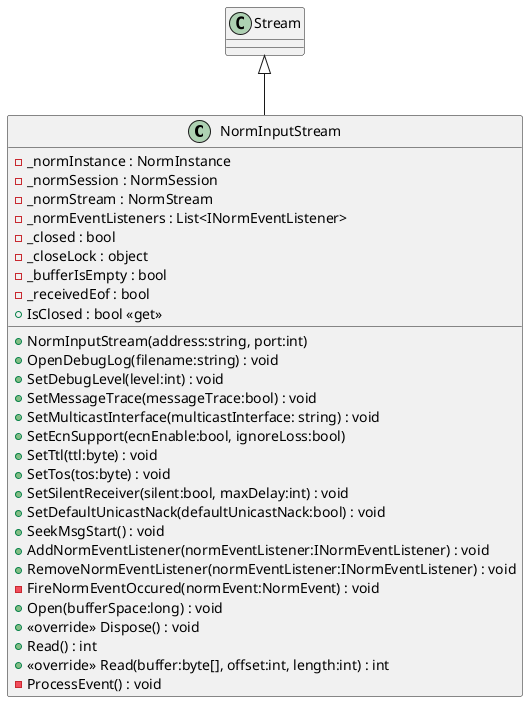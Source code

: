 @startuml
class NormInputStream {
    - _normInstance : NormInstance
    - _normSession : NormSession
    - _normStream : NormStream
    - _normEventListeners : List<INormEventListener>
    - _closed : bool
    - _closeLock : object
    - _bufferIsEmpty : bool
    - _receivedEof : bool
    + NormInputStream(address:string, port:int)
    + OpenDebugLog(filename:string) : void
    + SetDebugLevel(level:int) : void
    + SetMessageTrace(messageTrace:bool) : void
    + SetMulticastInterface(multicastInterface: string) : void
    + SetEcnSupport(ecnEnable:bool, ignoreLoss:bool)
    + SetTtl(ttl:byte) : void
    + SetTos(tos:byte) : void
    + SetSilentReceiver(silent:bool, maxDelay:int) : void
    + SetDefaultUnicastNack(defaultUnicastNack:bool) : void
    + SeekMsgStart() : void
    + AddNormEventListener(normEventListener:INormEventListener) : void
    + RemoveNormEventListener(normEventListener:INormEventListener) : void
    - FireNormEventOccured(normEvent:NormEvent) : void
    + Open(bufferSpace:long) : void
    + <<override>> Dispose() : void
    + IsClosed : bool <<get>>
    + Read() : int
    + <<override>> Read(buffer:byte[], offset:int, length:int) : int
    - ProcessEvent() : void
}
Stream <|-- NormInputStream
@enduml
